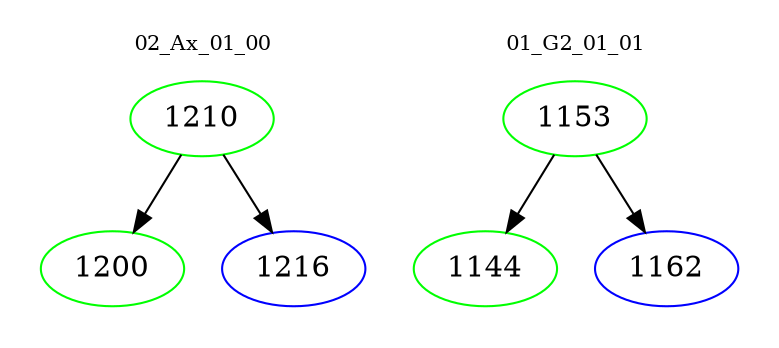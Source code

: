 digraph{
subgraph cluster_0 {
color = white
label = "02_Ax_01_00";
fontsize=10;
T0_1210 [label="1210", color="green"]
T0_1210 -> T0_1200 [color="black"]
T0_1200 [label="1200", color="green"]
T0_1210 -> T0_1216 [color="black"]
T0_1216 [label="1216", color="blue"]
}
subgraph cluster_1 {
color = white
label = "01_G2_01_01";
fontsize=10;
T1_1153 [label="1153", color="green"]
T1_1153 -> T1_1144 [color="black"]
T1_1144 [label="1144", color="green"]
T1_1153 -> T1_1162 [color="black"]
T1_1162 [label="1162", color="blue"]
}
}
